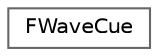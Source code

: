 digraph "Graphical Class Hierarchy"
{
 // INTERACTIVE_SVG=YES
 // LATEX_PDF_SIZE
  bgcolor="transparent";
  edge [fontname=Helvetica,fontsize=10,labelfontname=Helvetica,labelfontsize=10];
  node [fontname=Helvetica,fontsize=10,shape=box,height=0.2,width=0.4];
  rankdir="LR";
  Node0 [id="Node000000",label="FWaveCue",height=0.2,width=0.4,color="grey40", fillcolor="white", style="filled",URL="$d7/d96/structFWaveCue.html",tooltip=" "];
}
